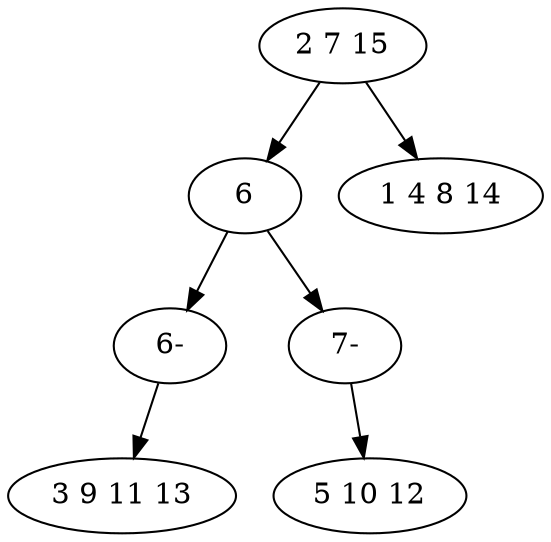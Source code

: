 digraph true_tree {
	"0" -> "1"
	"0" -> "2"
	"1" -> "6"
	"1" -> "5"
	"5" -> "4"
	"6" -> "3"
	"0" [label="2 7 15"];
	"1" [label="6"];
	"2" [label="1 4 8 14"];
	"3" [label="3 9 11 13"];
	"4" [label="5 10 12"];
	"5" [label="7-"];
	"6" [label="6-"];
}

